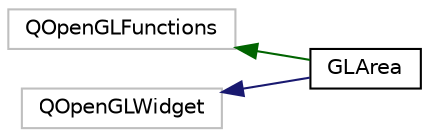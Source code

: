 digraph "Graphe hiérarchique des classes"
{
  edge [fontname="Helvetica",fontsize="10",labelfontname="Helvetica",labelfontsize="10"];
  node [fontname="Helvetica",fontsize="10",shape=record];
  rankdir="LR";
  Node4 [label="QOpenGLFunctions",height=0.2,width=0.4,color="grey75", fillcolor="white", style="filled"];
  Node4 -> Node0 [dir="back",color="darkgreen",fontsize="10",style="solid",fontname="Helvetica"];
  Node0 [label="GLArea",height=0.2,width=0.4,color="black", fillcolor="white", style="filled",URL="$classGLArea.html"];
  Node2 [label="QOpenGLWidget",height=0.2,width=0.4,color="grey75", fillcolor="white", style="filled"];
  Node2 -> Node0 [dir="back",color="midnightblue",fontsize="10",style="solid",fontname="Helvetica"];
}
